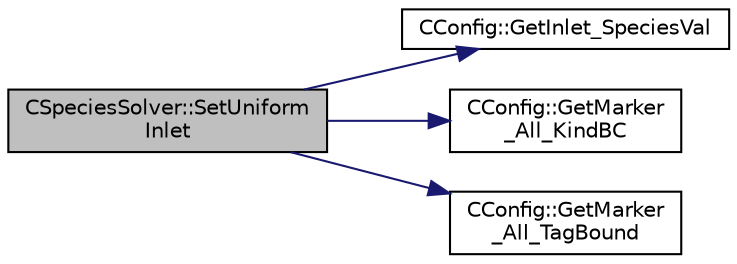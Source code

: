 digraph "CSpeciesSolver::SetUniformInlet"
{
 // LATEX_PDF_SIZE
  edge [fontname="Helvetica",fontsize="10",labelfontname="Helvetica",labelfontsize="10"];
  node [fontname="Helvetica",fontsize="10",shape=record];
  rankdir="LR";
  Node1 [label="CSpeciesSolver::SetUniform\lInlet",height=0.2,width=0.4,color="black", fillcolor="grey75", style="filled", fontcolor="black",tooltip="Set a uniform inlet profile."];
  Node1 -> Node2 [color="midnightblue",fontsize="10",style="solid",fontname="Helvetica"];
  Node2 [label="CConfig::GetInlet_SpeciesVal",height=0.2,width=0.4,color="black", fillcolor="white", style="filled",URL="$classCConfig.html#a305339834f94fab80371608cee683144",tooltip="Get the species values at an inlet boundary."];
  Node1 -> Node3 [color="midnightblue",fontsize="10",style="solid",fontname="Helvetica"];
  Node3 [label="CConfig::GetMarker\l_All_KindBC",height=0.2,width=0.4,color="black", fillcolor="white", style="filled",URL="$classCConfig.html#ae003cd8f406eaaa91849a774c9a20730",tooltip="Get the kind of boundary for each marker."];
  Node1 -> Node4 [color="midnightblue",fontsize="10",style="solid",fontname="Helvetica"];
  Node4 [label="CConfig::GetMarker\l_All_TagBound",height=0.2,width=0.4,color="black", fillcolor="white", style="filled",URL="$classCConfig.html#ab8c9c1f45950a29355be4ff357049440",tooltip="Get the index of the surface defined in the geometry file."];
}
